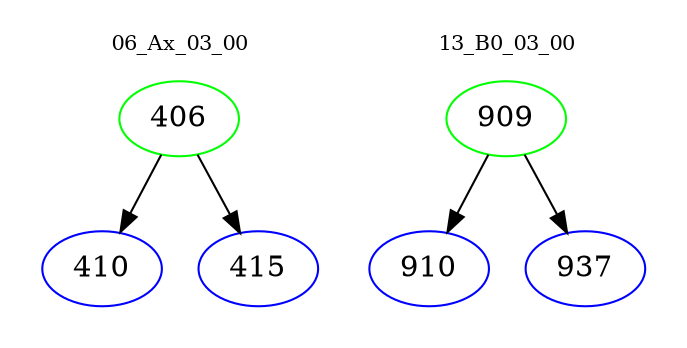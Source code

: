 digraph{
subgraph cluster_0 {
color = white
label = "06_Ax_03_00";
fontsize=10;
T0_406 [label="406", color="green"]
T0_406 -> T0_410 [color="black"]
T0_410 [label="410", color="blue"]
T0_406 -> T0_415 [color="black"]
T0_415 [label="415", color="blue"]
}
subgraph cluster_1 {
color = white
label = "13_B0_03_00";
fontsize=10;
T1_909 [label="909", color="green"]
T1_909 -> T1_910 [color="black"]
T1_910 [label="910", color="blue"]
T1_909 -> T1_937 [color="black"]
T1_937 [label="937", color="blue"]
}
}
